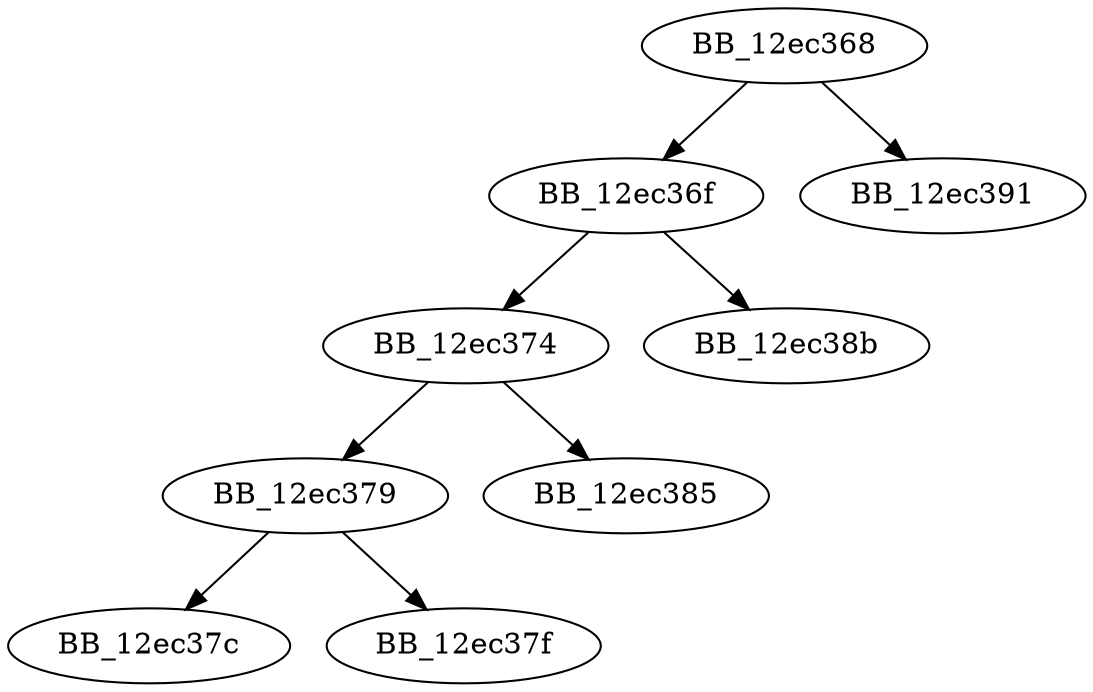 DiGraph _CPtoLCID{
BB_12ec368->BB_12ec36f
BB_12ec368->BB_12ec391
BB_12ec36f->BB_12ec374
BB_12ec36f->BB_12ec38b
BB_12ec374->BB_12ec379
BB_12ec374->BB_12ec385
BB_12ec379->BB_12ec37c
BB_12ec379->BB_12ec37f
}
